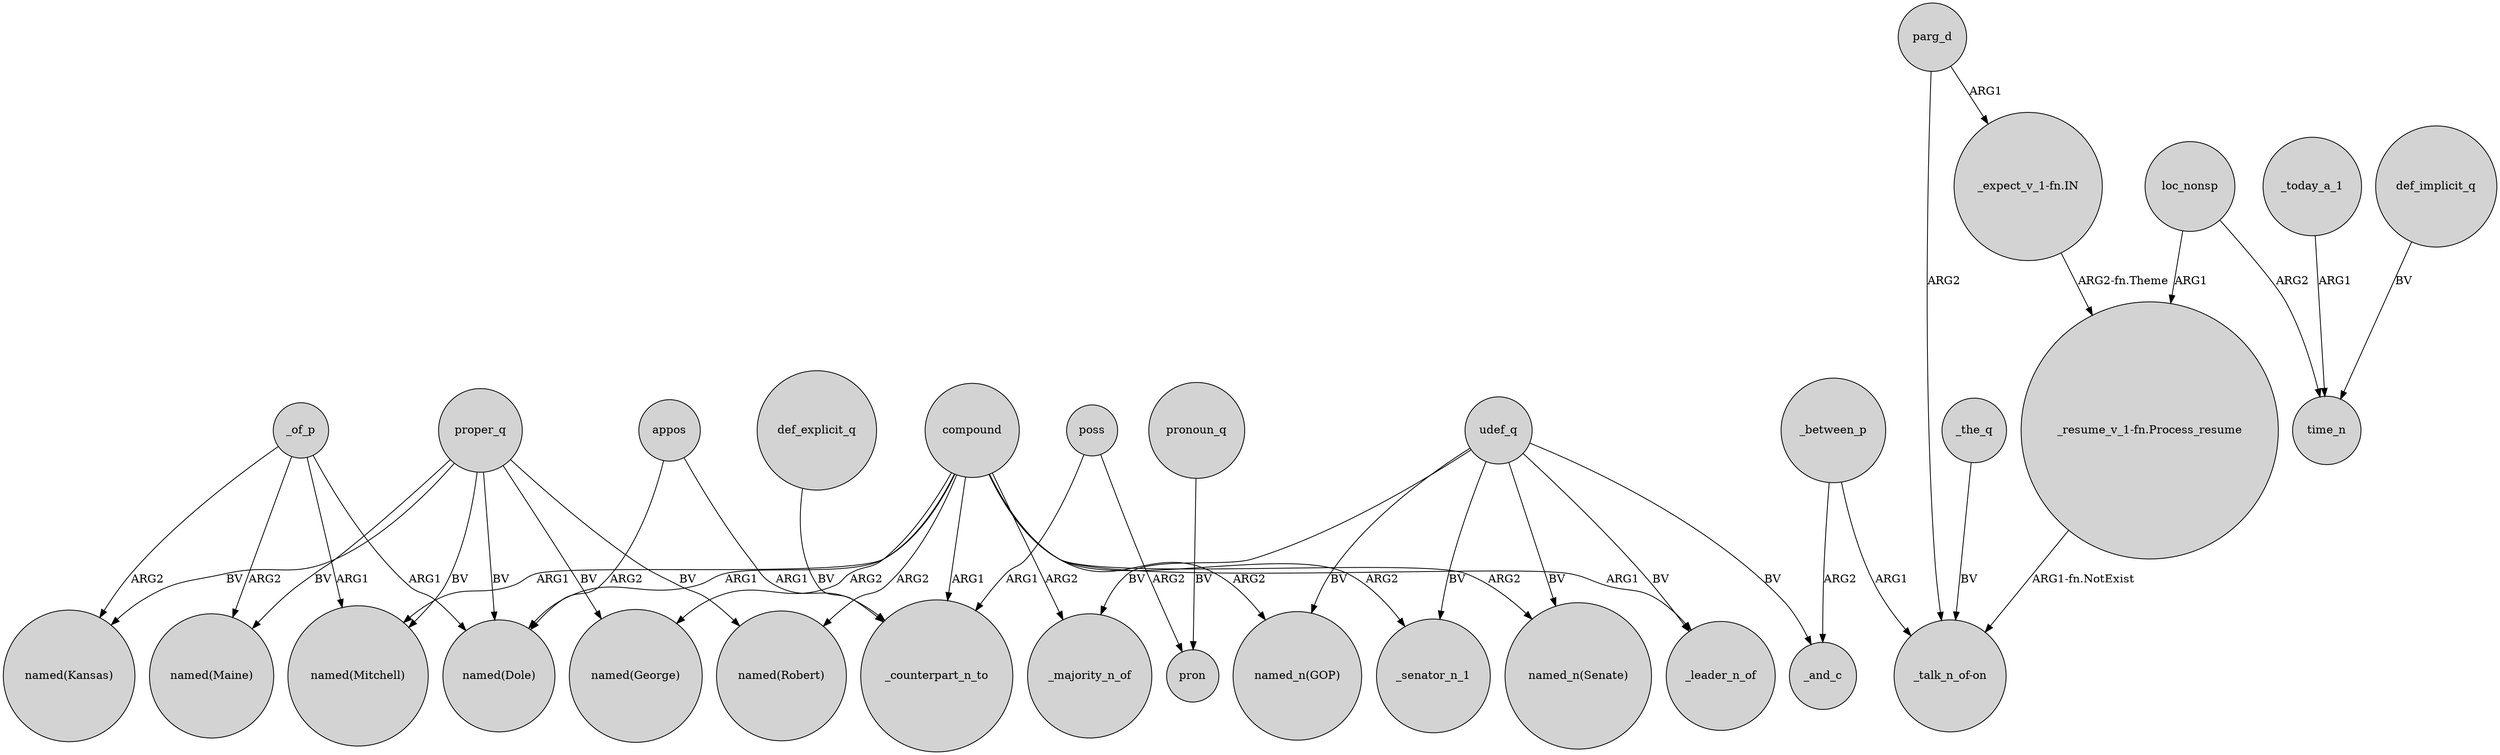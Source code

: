 digraph {
	node [shape=circle style=filled]
	udef_q -> _senator_n_1 [label=BV]
	parg_d -> "_talk_n_of-on" [label=ARG2]
	_today_a_1 -> time_n [label=ARG1]
	poss -> pron [label=ARG2]
	_of_p -> "named(Kansas)" [label=ARG2]
	appos -> "named(Dole)" [label=ARG2]
	_between_p -> "_talk_n_of-on" [label=ARG1]
	compound -> "named(Robert)" [label=ARG2]
	compound -> _leader_n_of [label=ARG1]
	compound -> "named(George)" [label=ARG2]
	compound -> "named(Dole)" [label=ARG1]
	udef_q -> _majority_n_of [label=BV]
	proper_q -> "named(Dole)" [label=BV]
	_of_p -> "named(Mitchell)" [label=ARG1]
	loc_nonsp -> time_n [label=ARG2]
	compound -> "named(Mitchell)" [label=ARG1]
	proper_q -> "named(Maine)" [label=BV]
	_the_q -> "_talk_n_of-on" [label=BV]
	udef_q -> "named_n(GOP)" [label=BV]
	pronoun_q -> pron [label=BV]
	compound -> _counterpart_n_to [label=ARG1]
	loc_nonsp -> "_resume_v_1-fn.Process_resume" [label=ARG1]
	_of_p -> "named(Dole)" [label=ARG1]
	_of_p -> "named(Maine)" [label=ARG2]
	proper_q -> "named(Robert)" [label=BV]
	"_resume_v_1-fn.Process_resume" -> "_talk_n_of-on" [label="ARG1-fn.NotExist"]
	_between_p -> _and_c [label=ARG2]
	compound -> "named_n(Senate)" [label=ARG2]
	compound -> "named_n(GOP)" [label=ARG2]
	compound -> _senator_n_1 [label=ARG2]
	parg_d -> "_expect_v_1-fn.IN" [label=ARG1]
	proper_q -> "named(George)" [label=BV]
	proper_q -> "named(Mitchell)" [label=BV]
	appos -> _counterpart_n_to [label=ARG1]
	udef_q -> "named_n(Senate)" [label=BV]
	proper_q -> "named(Kansas)" [label=BV]
	compound -> _majority_n_of [label=ARG2]
	def_explicit_q -> _counterpart_n_to [label=BV]
	"_expect_v_1-fn.IN" -> "_resume_v_1-fn.Process_resume" [label="ARG2-fn.Theme"]
	udef_q -> _and_c [label=BV]
	udef_q -> _leader_n_of [label=BV]
	poss -> _counterpart_n_to [label=ARG1]
	def_implicit_q -> time_n [label=BV]
}
